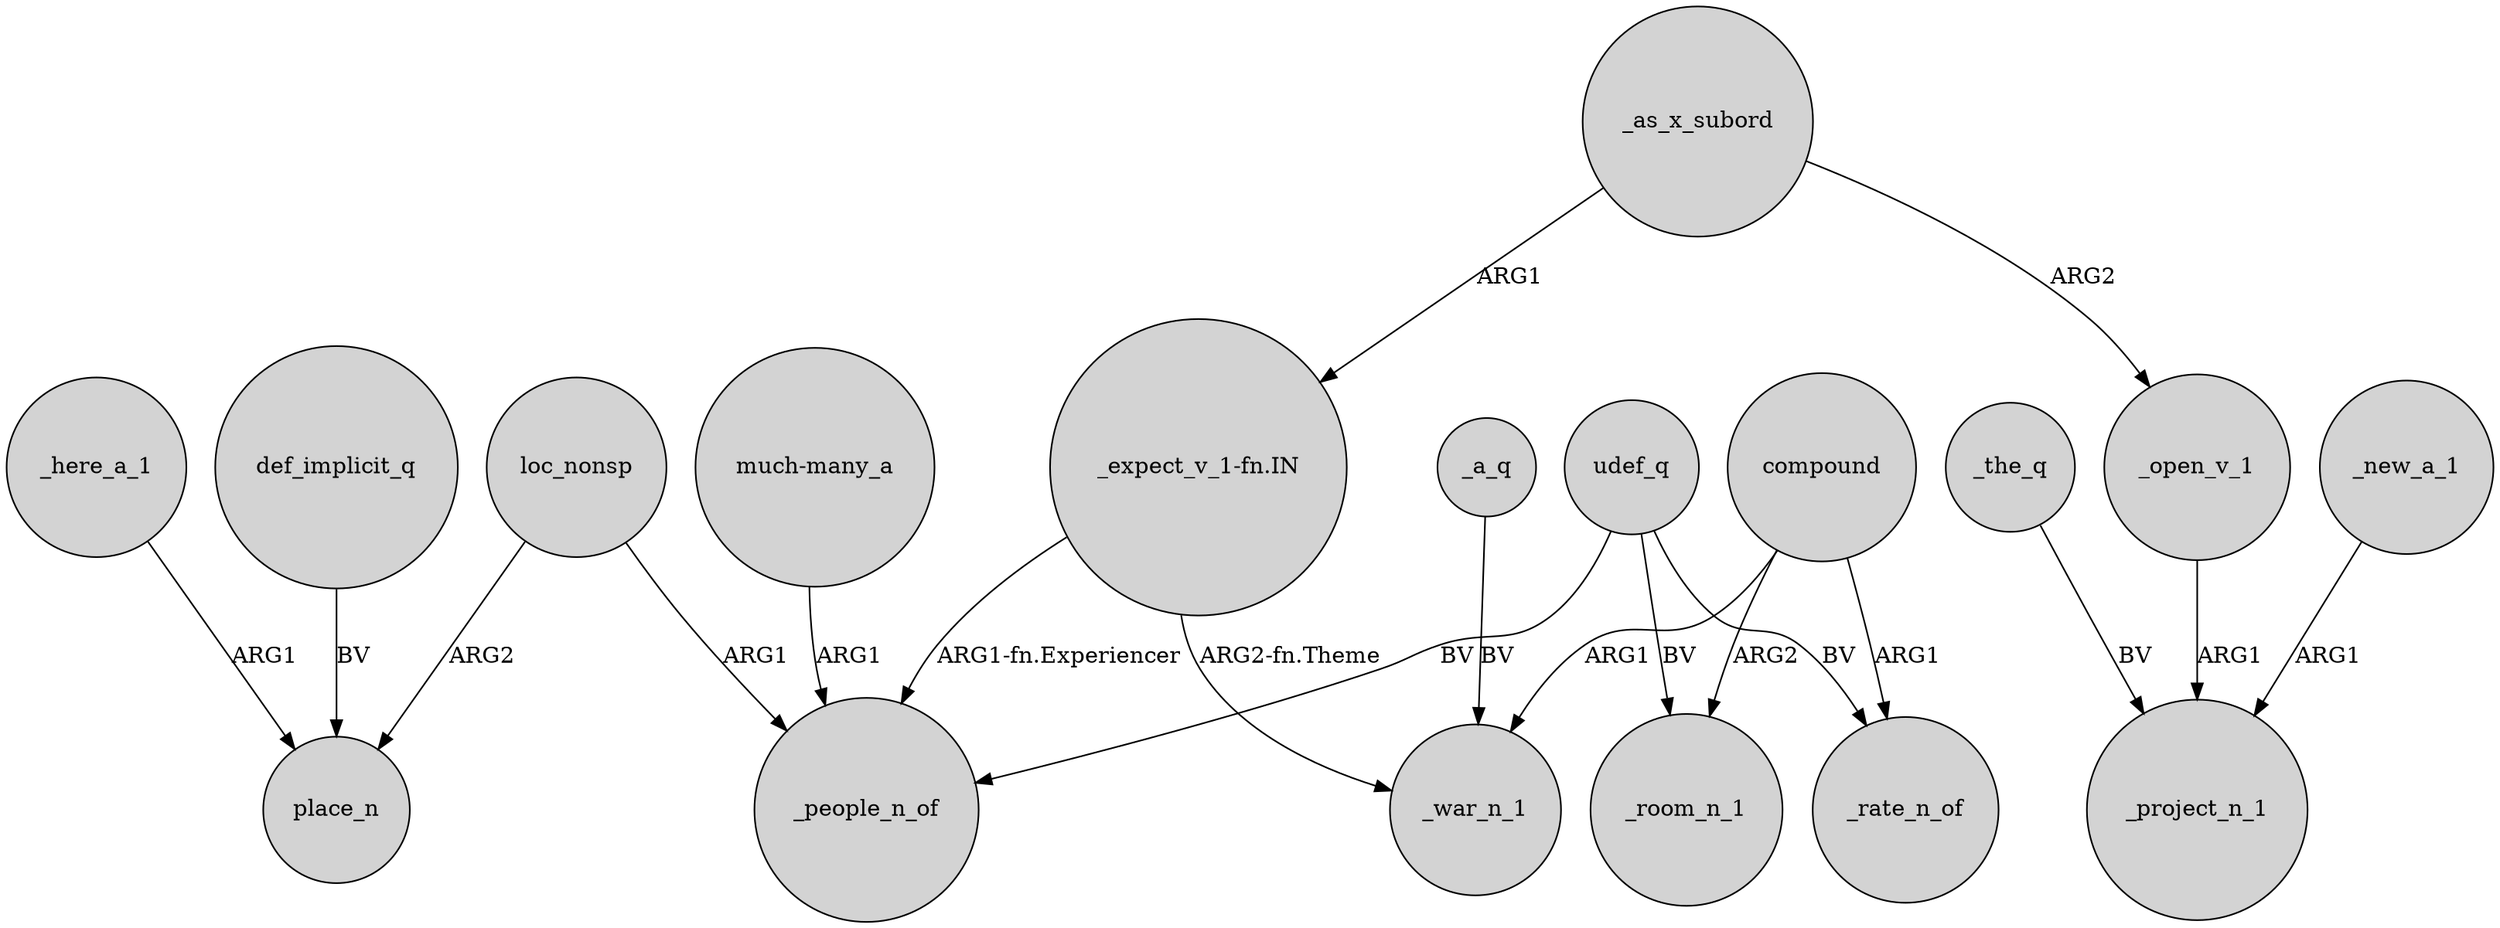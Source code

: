 digraph {
	node [shape=circle style=filled]
	_here_a_1 -> place_n [label=ARG1]
	loc_nonsp -> _people_n_of [label=ARG1]
	compound -> _room_n_1 [label=ARG2]
	"_expect_v_1-fn.IN" -> _war_n_1 [label="ARG2-fn.Theme"]
	compound -> _rate_n_of [label=ARG1]
	_the_q -> _project_n_1 [label=BV]
	udef_q -> _rate_n_of [label=BV]
	def_implicit_q -> place_n [label=BV]
	"much-many_a" -> _people_n_of [label=ARG1]
	compound -> _war_n_1 [label=ARG1]
	udef_q -> _people_n_of [label=BV]
	udef_q -> _room_n_1 [label=BV]
	_as_x_subord -> "_expect_v_1-fn.IN" [label=ARG1]
	_open_v_1 -> _project_n_1 [label=ARG1]
	_new_a_1 -> _project_n_1 [label=ARG1]
	loc_nonsp -> place_n [label=ARG2]
	_as_x_subord -> _open_v_1 [label=ARG2]
	_a_q -> _war_n_1 [label=BV]
	"_expect_v_1-fn.IN" -> _people_n_of [label="ARG1-fn.Experiencer"]
}
